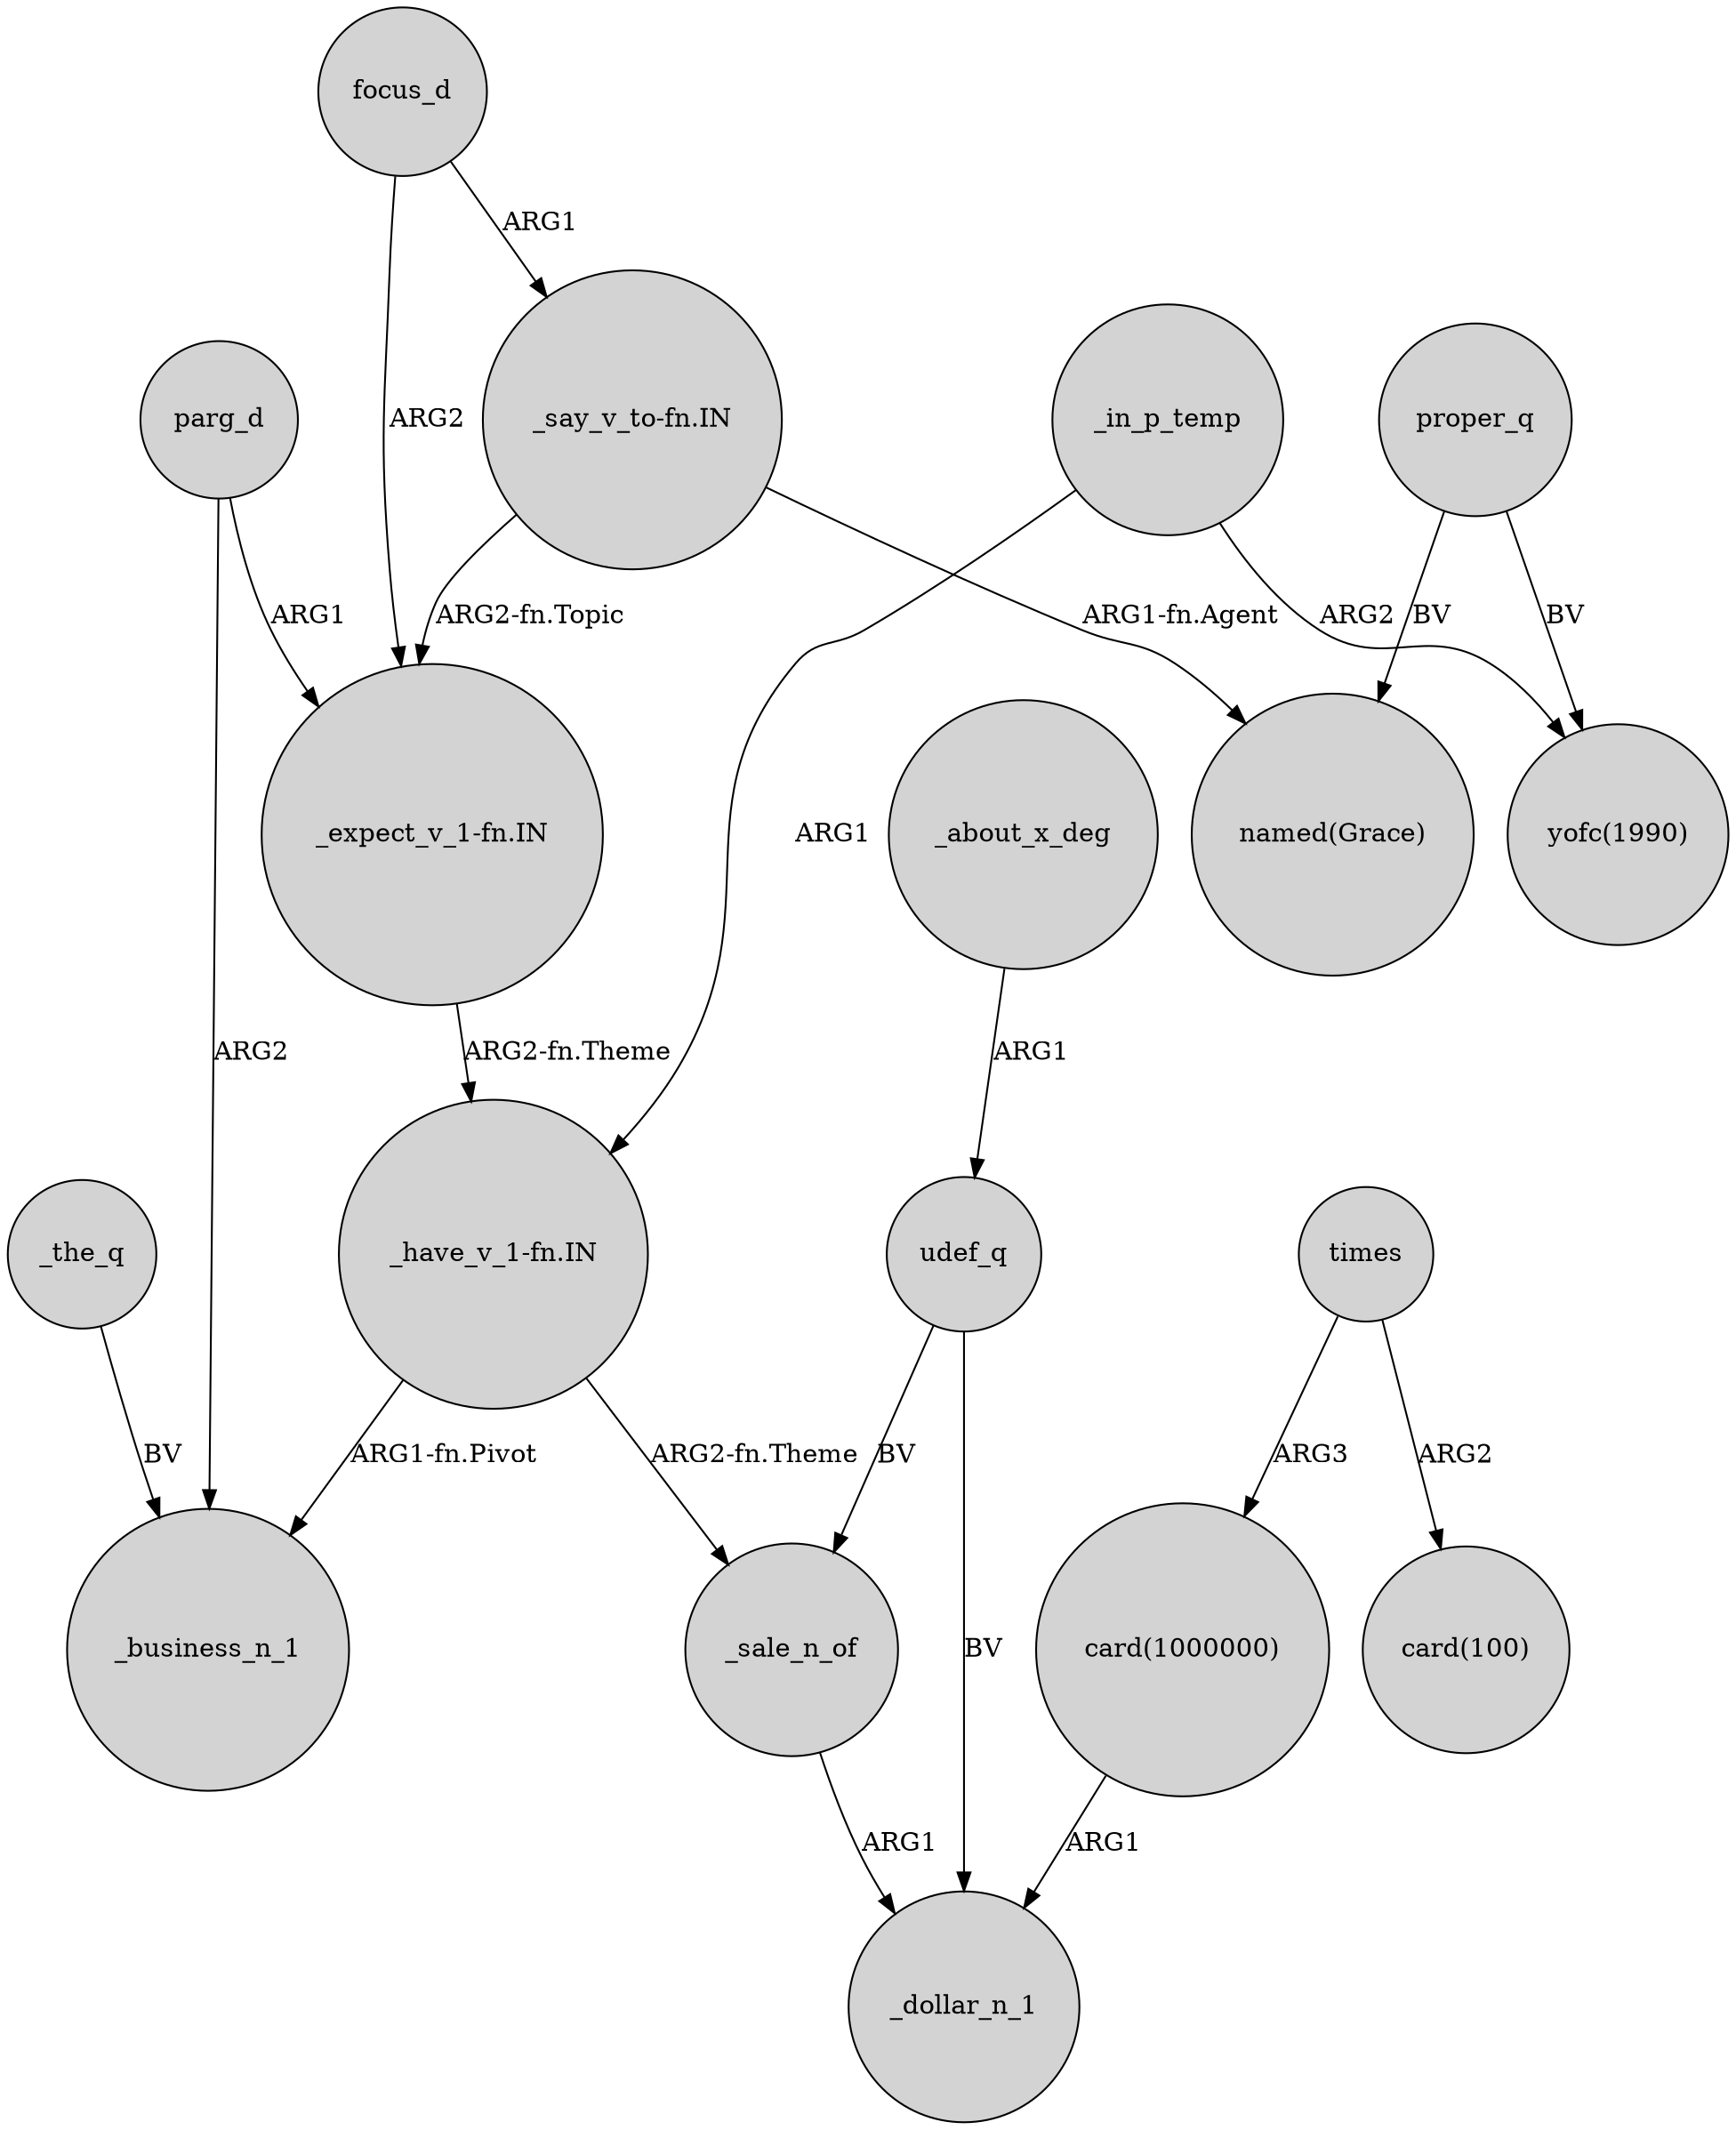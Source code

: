 digraph {
	node [shape=circle style=filled]
	_the_q -> _business_n_1 [label=BV]
	"card(1000000)" -> _dollar_n_1 [label=ARG1]
	times -> "card(100)" [label=ARG2]
	focus_d -> "_expect_v_1-fn.IN" [label=ARG2]
	"_have_v_1-fn.IN" -> _sale_n_of [label="ARG2-fn.Theme"]
	_about_x_deg -> udef_q [label=ARG1]
	_in_p_temp -> "yofc(1990)" [label=ARG2]
	proper_q -> "yofc(1990)" [label=BV]
	"_say_v_to-fn.IN" -> "named(Grace)" [label="ARG1-fn.Agent"]
	proper_q -> "named(Grace)" [label=BV]
	times -> "card(1000000)" [label=ARG3]
	"_have_v_1-fn.IN" -> _business_n_1 [label="ARG1-fn.Pivot"]
	parg_d -> "_expect_v_1-fn.IN" [label=ARG1]
	parg_d -> _business_n_1 [label=ARG2]
	udef_q -> _sale_n_of [label=BV]
	_in_p_temp -> "_have_v_1-fn.IN" [label=ARG1]
	"_say_v_to-fn.IN" -> "_expect_v_1-fn.IN" [label="ARG2-fn.Topic"]
	"_expect_v_1-fn.IN" -> "_have_v_1-fn.IN" [label="ARG2-fn.Theme"]
	udef_q -> _dollar_n_1 [label=BV]
	focus_d -> "_say_v_to-fn.IN" [label=ARG1]
	_sale_n_of -> _dollar_n_1 [label=ARG1]
}
